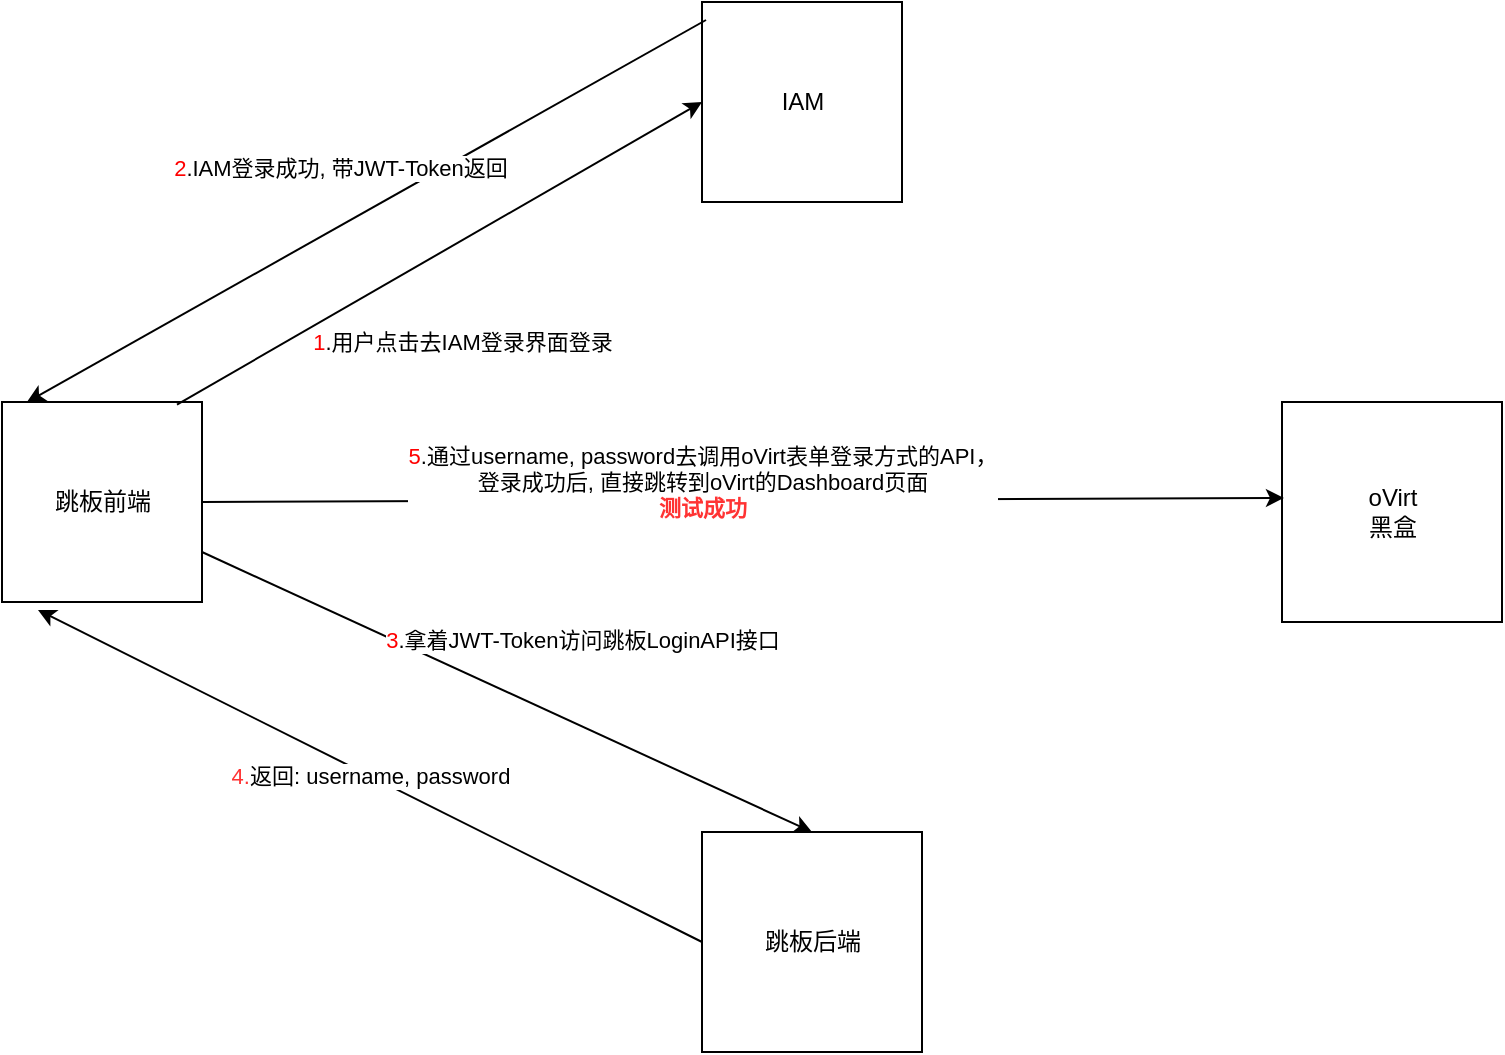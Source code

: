 <mxfile version="20.4.0" type="github">
  <diagram id="VofpvPIfOXVCGSuQZQak" name="第 1 页">
    <mxGraphModel dx="868" dy="414" grid="1" gridSize="10" guides="1" tooltips="1" connect="1" arrows="1" fold="1" page="1" pageScale="1" pageWidth="827" pageHeight="1169" math="0" shadow="0">
      <root>
        <mxCell id="0" />
        <mxCell id="1" parent="0" />
        <mxCell id="62H6q76LHJDp6RL3vQYw-1" value="跳板前端" style="html=1;aspect=fixed;labelBackgroundColor=default;" parent="1" vertex="1">
          <mxGeometry x="266" y="330" width="100" height="100" as="geometry" />
        </mxCell>
        <mxCell id="62H6q76LHJDp6RL3vQYw-2" value="IAM" style="html=1;aspect=fixed;labelBackgroundColor=default;" parent="1" vertex="1">
          <mxGeometry x="616" y="130" width="100" height="100" as="geometry" />
        </mxCell>
        <mxCell id="62H6q76LHJDp6RL3vQYw-3" value="&lt;font color=&quot;#ff0000&quot;&gt;1&lt;/font&gt;.用户点击去IAM登录界面登录" style="endArrow=classic;html=1;rounded=0;exitX=0.875;exitY=0.013;exitDx=0;exitDy=0;exitPerimeter=0;entryX=0;entryY=0.5;entryDx=0;entryDy=0;labelBackgroundColor=default;" parent="1" source="62H6q76LHJDp6RL3vQYw-1" target="62H6q76LHJDp6RL3vQYw-2" edge="1">
          <mxGeometry x="-0.082" y="-44" width="50" height="50" relative="1" as="geometry">
            <mxPoint x="596" y="240" as="sourcePoint" />
            <mxPoint x="646" y="190" as="targetPoint" />
            <mxPoint as="offset" />
          </mxGeometry>
        </mxCell>
        <mxCell id="62H6q76LHJDp6RL3vQYw-4" value="&lt;font color=&quot;#ff0000&quot;&gt;2&lt;/font&gt;.IAM登录成功, 带JWT-Token返回" style="endArrow=classic;html=1;rounded=0;entryX=0.125;entryY=0;entryDx=0;entryDy=0;entryPerimeter=0;exitX=0.02;exitY=0.09;exitDx=0;exitDy=0;exitPerimeter=0;labelBackgroundColor=default;" parent="1" source="62H6q76LHJDp6RL3vQYw-2" target="62H6q76LHJDp6RL3vQYw-1" edge="1">
          <mxGeometry x="0.007" y="-25" width="50" height="50" relative="1" as="geometry">
            <mxPoint x="526" y="190" as="sourcePoint" />
            <mxPoint x="376" y="250" as="targetPoint" />
            <mxPoint as="offset" />
            <Array as="points" />
          </mxGeometry>
        </mxCell>
        <mxCell id="62H6q76LHJDp6RL3vQYw-5" value="跳板后端" style="html=1;aspect=fixed;labelBackgroundColor=default;" parent="1" vertex="1">
          <mxGeometry x="616" y="545" width="110" height="110" as="geometry" />
        </mxCell>
        <mxCell id="62H6q76LHJDp6RL3vQYw-6" value="" style="endArrow=classic;html=1;rounded=0;entryX=0.5;entryY=0;entryDx=0;entryDy=0;exitX=1;exitY=0.75;exitDx=0;exitDy=0;labelBackgroundColor=default;" parent="1" source="62H6q76LHJDp6RL3vQYw-1" target="62H6q76LHJDp6RL3vQYw-5" edge="1">
          <mxGeometry width="50" height="50" relative="1" as="geometry">
            <mxPoint x="596" y="340" as="sourcePoint" />
            <mxPoint x="646" y="290" as="targetPoint" />
          </mxGeometry>
        </mxCell>
        <mxCell id="62H6q76LHJDp6RL3vQYw-7" value="&lt;font color=&quot;#ff0000&quot;&gt;3&lt;/font&gt;.拿着JWT-Token访问跳板LoginAPI接口" style="edgeLabel;html=1;align=center;verticalAlign=middle;resizable=0;points=[];labelBackgroundColor=default;" parent="62H6q76LHJDp6RL3vQYw-6" vertex="1" connectable="0">
          <mxGeometry x="-0.321" y="4" relative="1" as="geometry">
            <mxPoint x="84" as="offset" />
          </mxGeometry>
        </mxCell>
        <mxCell id="62H6q76LHJDp6RL3vQYw-11" value="oVirt&lt;br&gt;黑盒" style="html=1;aspect=fixed;labelBackgroundColor=default;" parent="1" vertex="1">
          <mxGeometry x="906" y="330" width="110" height="110" as="geometry" />
        </mxCell>
        <mxCell id="62H6q76LHJDp6RL3vQYw-12" value="&lt;font color=&quot;#ff3333&quot;&gt;4.&lt;/font&gt;返回: username, password" style="endArrow=classic;html=1;rounded=0;entryX=0.18;entryY=1.04;entryDx=0;entryDy=0;entryPerimeter=0;exitX=0;exitY=0.5;exitDx=0;exitDy=0;labelBackgroundColor=default;" parent="1" source="62H6q76LHJDp6RL3vQYw-5" target="62H6q76LHJDp6RL3vQYw-1" edge="1">
          <mxGeometry width="50" height="50" relative="1" as="geometry">
            <mxPoint x="556" y="625" as="sourcePoint" />
            <mxPoint x="606" y="575" as="targetPoint" />
          </mxGeometry>
        </mxCell>
        <mxCell id="62H6q76LHJDp6RL3vQYw-13" value="" style="endArrow=classic;html=1;rounded=0;entryX=0.009;entryY=0.436;entryDx=0;entryDy=0;entryPerimeter=0;exitX=1;exitY=0.5;exitDx=0;exitDy=0;labelBackgroundColor=default;" parent="1" source="62H6q76LHJDp6RL3vQYw-1" target="62H6q76LHJDp6RL3vQYw-11" edge="1">
          <mxGeometry width="50" height="50" relative="1" as="geometry">
            <mxPoint x="446" y="390" as="sourcePoint" />
            <mxPoint x="496" y="340" as="targetPoint" />
          </mxGeometry>
        </mxCell>
        <mxCell id="62H6q76LHJDp6RL3vQYw-14" value="&lt;font color=&quot;#ff0000&quot;&gt;5&lt;/font&gt;.通过username, password去调用oVirt表单登录方式的API，&lt;br&gt;登录成功后, 直接跳转到oVirt的Dashboard页面&lt;br&gt;&lt;b&gt;&lt;font color=&quot;#ff3333&quot;&gt;测试成功&lt;/font&gt;&lt;/b&gt;" style="edgeLabel;html=1;align=center;verticalAlign=middle;resizable=0;points=[];labelBackgroundColor=default;" parent="62H6q76LHJDp6RL3vQYw-13" vertex="1" connectable="0">
          <mxGeometry x="-0.183" y="-1" relative="1" as="geometry">
            <mxPoint x="29" y="-10" as="offset" />
          </mxGeometry>
        </mxCell>
      </root>
    </mxGraphModel>
  </diagram>
</mxfile>
